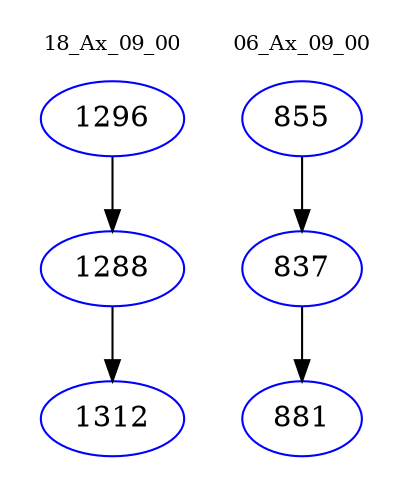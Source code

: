 digraph{
subgraph cluster_0 {
color = white
label = "18_Ax_09_00";
fontsize=10;
T0_1296 [label="1296", color="blue"]
T0_1296 -> T0_1288 [color="black"]
T0_1288 [label="1288", color="blue"]
T0_1288 -> T0_1312 [color="black"]
T0_1312 [label="1312", color="blue"]
}
subgraph cluster_1 {
color = white
label = "06_Ax_09_00";
fontsize=10;
T1_855 [label="855", color="blue"]
T1_855 -> T1_837 [color="black"]
T1_837 [label="837", color="blue"]
T1_837 -> T1_881 [color="black"]
T1_881 [label="881", color="blue"]
}
}
